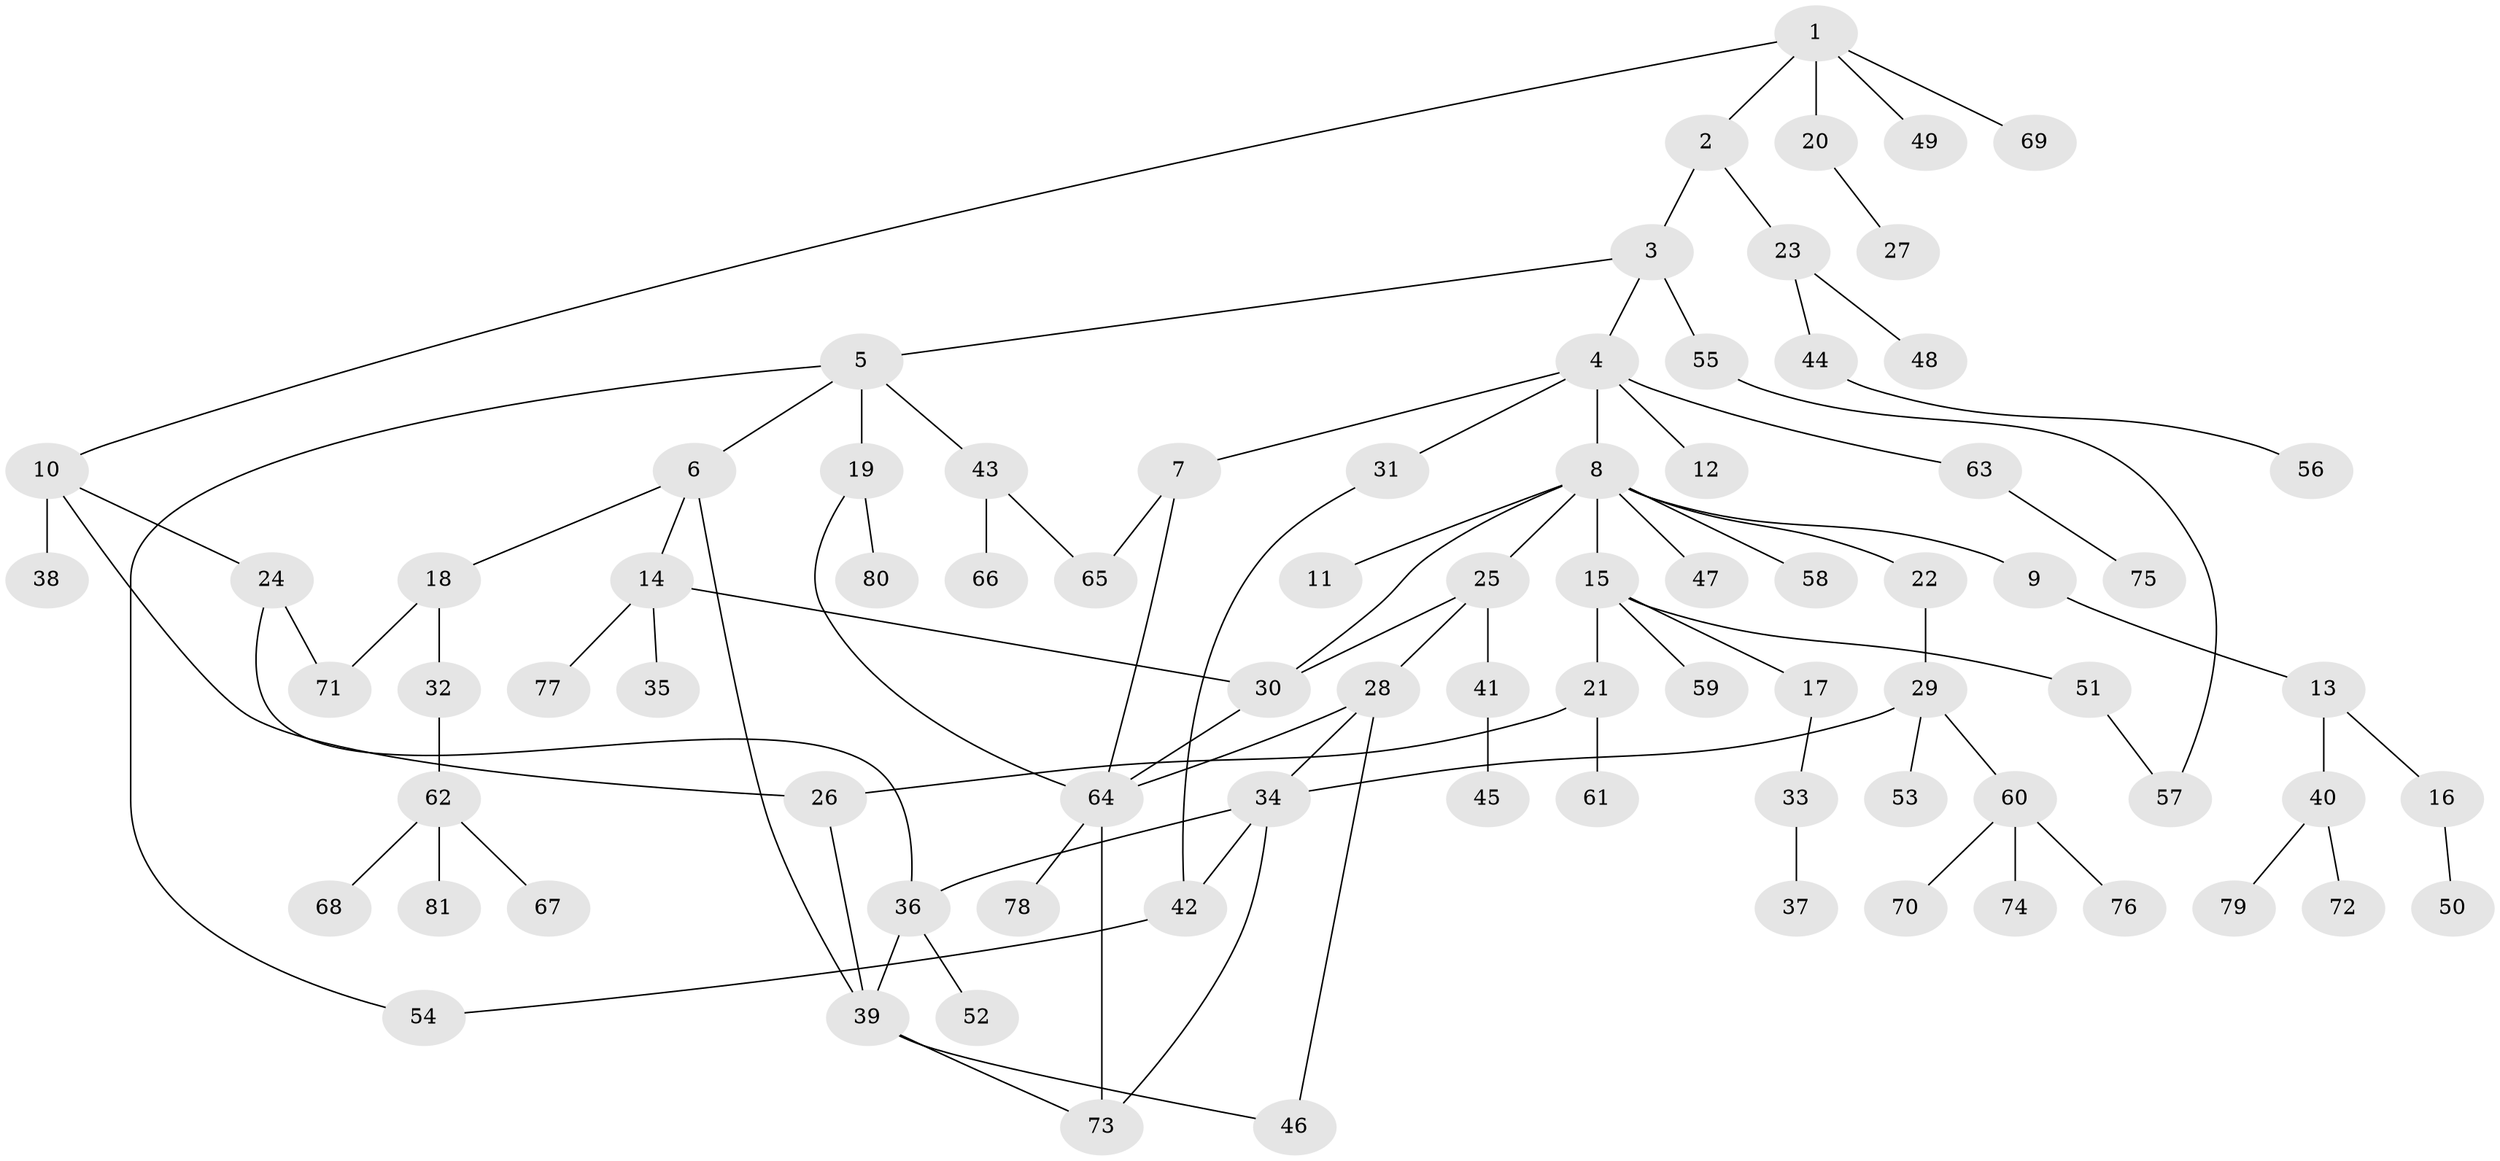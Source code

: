// coarse degree distribution, {7: 0.05263157894736842, 4: 0.08771929824561403, 6: 0.05263157894736842, 3: 0.15789473684210525, 12: 0.017543859649122806, 1: 0.43859649122807015, 2: 0.17543859649122806, 5: 0.017543859649122806}
// Generated by graph-tools (version 1.1) at 2025/51/02/27/25 19:51:39]
// undirected, 81 vertices, 98 edges
graph export_dot {
graph [start="1"]
  node [color=gray90,style=filled];
  1;
  2;
  3;
  4;
  5;
  6;
  7;
  8;
  9;
  10;
  11;
  12;
  13;
  14;
  15;
  16;
  17;
  18;
  19;
  20;
  21;
  22;
  23;
  24;
  25;
  26;
  27;
  28;
  29;
  30;
  31;
  32;
  33;
  34;
  35;
  36;
  37;
  38;
  39;
  40;
  41;
  42;
  43;
  44;
  45;
  46;
  47;
  48;
  49;
  50;
  51;
  52;
  53;
  54;
  55;
  56;
  57;
  58;
  59;
  60;
  61;
  62;
  63;
  64;
  65;
  66;
  67;
  68;
  69;
  70;
  71;
  72;
  73;
  74;
  75;
  76;
  77;
  78;
  79;
  80;
  81;
  1 -- 2;
  1 -- 10;
  1 -- 20;
  1 -- 49;
  1 -- 69;
  2 -- 3;
  2 -- 23;
  3 -- 4;
  3 -- 5;
  3 -- 55;
  4 -- 7;
  4 -- 8;
  4 -- 12;
  4 -- 31;
  4 -- 63;
  5 -- 6;
  5 -- 19;
  5 -- 43;
  5 -- 54;
  6 -- 14;
  6 -- 18;
  6 -- 39;
  7 -- 65;
  7 -- 64;
  8 -- 9;
  8 -- 11;
  8 -- 15;
  8 -- 22;
  8 -- 25;
  8 -- 30;
  8 -- 47;
  8 -- 58;
  9 -- 13;
  10 -- 24;
  10 -- 38;
  10 -- 26;
  13 -- 16;
  13 -- 40;
  14 -- 35;
  14 -- 77;
  14 -- 30;
  15 -- 17;
  15 -- 21;
  15 -- 51;
  15 -- 59;
  16 -- 50;
  17 -- 33;
  18 -- 32;
  18 -- 71;
  19 -- 64;
  19 -- 80;
  20 -- 27;
  21 -- 26;
  21 -- 61;
  22 -- 29;
  23 -- 44;
  23 -- 48;
  24 -- 71;
  24 -- 36;
  25 -- 28;
  25 -- 41;
  25 -- 30;
  26 -- 39;
  28 -- 46;
  28 -- 64;
  28 -- 34;
  29 -- 34;
  29 -- 53;
  29 -- 60;
  30 -- 64;
  31 -- 42;
  32 -- 62;
  33 -- 37;
  34 -- 36;
  34 -- 73;
  34 -- 42;
  36 -- 52;
  36 -- 39;
  39 -- 73;
  39 -- 46;
  40 -- 72;
  40 -- 79;
  41 -- 45;
  42 -- 54;
  43 -- 66;
  43 -- 65;
  44 -- 56;
  51 -- 57;
  55 -- 57;
  60 -- 70;
  60 -- 74;
  60 -- 76;
  62 -- 67;
  62 -- 68;
  62 -- 81;
  63 -- 75;
  64 -- 78;
  64 -- 73;
}
